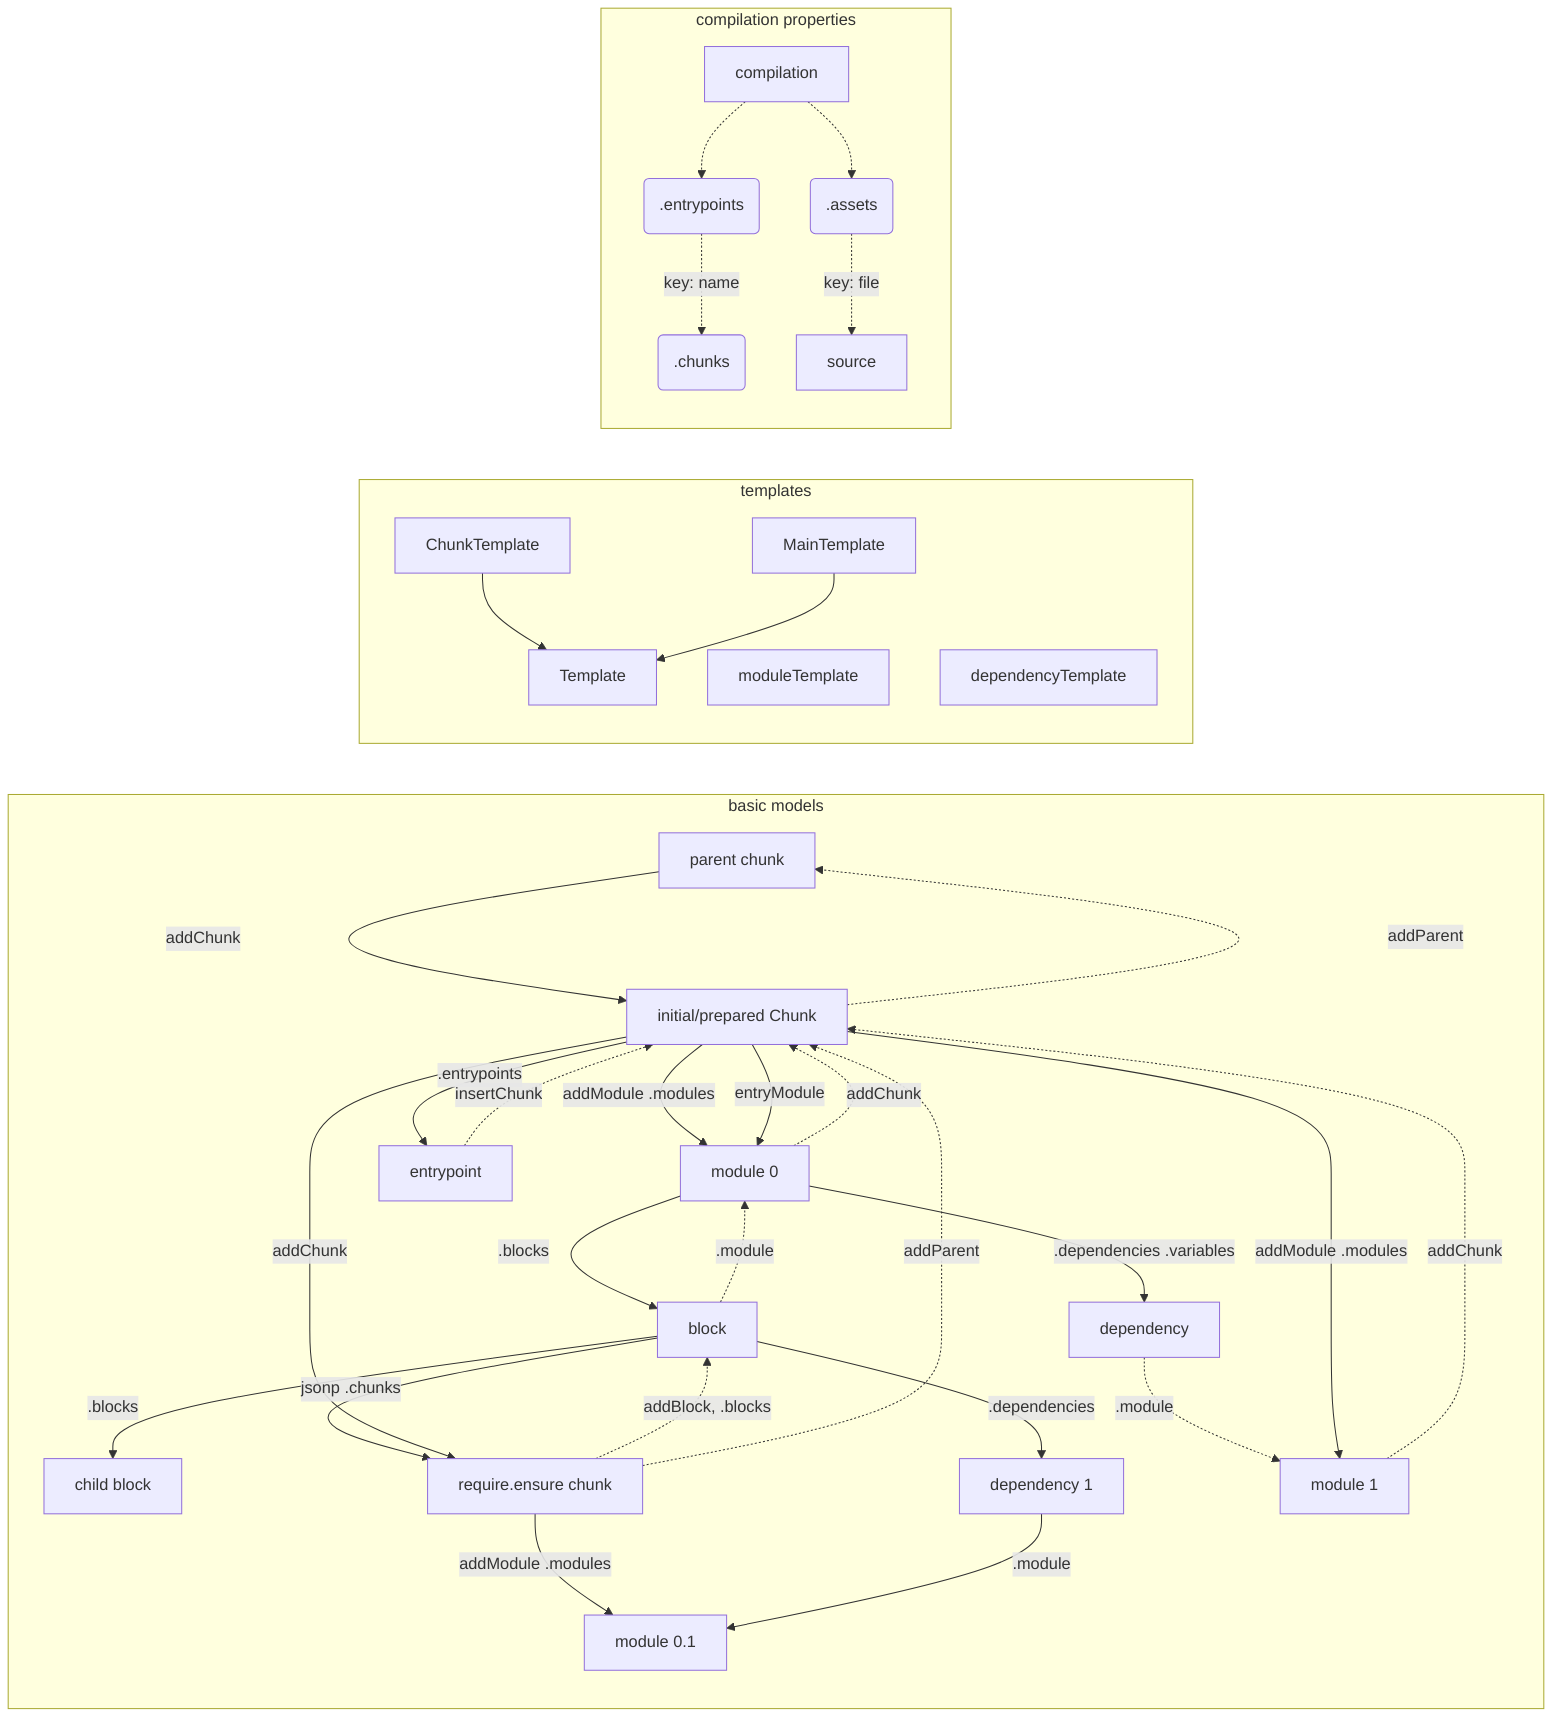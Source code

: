 graph LR;
subgraph basic models
pChunk["parent chunk"] --> |addChunk| chunk
chunk["initial/prepared Chunk"] --> |addModule .modules| module["module 0"]
chunk -->|entryModule| module
chunk -.-> |addParent| pChunk

module -.-> |addChunk| chunk
chunk --> |.entrypoints| entrypoint
entrypoint -.-> |insertChunk| chunk
module --> |.blocks|block
block -.-> |.module|module

block --> |.blocks| cBlock["child block"]

block --> |jsonp .chunks|chunk0["require.ensure chunk"]
chunk0 -.-> |addBlock, .blocks| block
chunk0 -.-> |addParent| chunk
chunk --> |addChunk| chunk0
chunk0 --> |addModule .modules| module01["module 0.1"]

module --> |.dependencies .variables| dependency
block --> |.dependencies| dependency1["dependency 1"]
dependency1 --> |.module| module01

dependency -.-> |.module| module1["module 1"]
module1 -.-> |addChunk| chunk
chunk --> |addModule .modules| module1
end

subgraph templates
Template
ChunkTemplate --> Template
MainTemplate --> Template
moduleTemplate
dependencyTemplate
end

subgraph compilation properties
compilation -.-> entrypoints(".entrypoints")
entrypoints -.-> |key: name|chunks(".chunks")
compilation -.-> assets(".assets")
assets -.-> |key: file|source
end